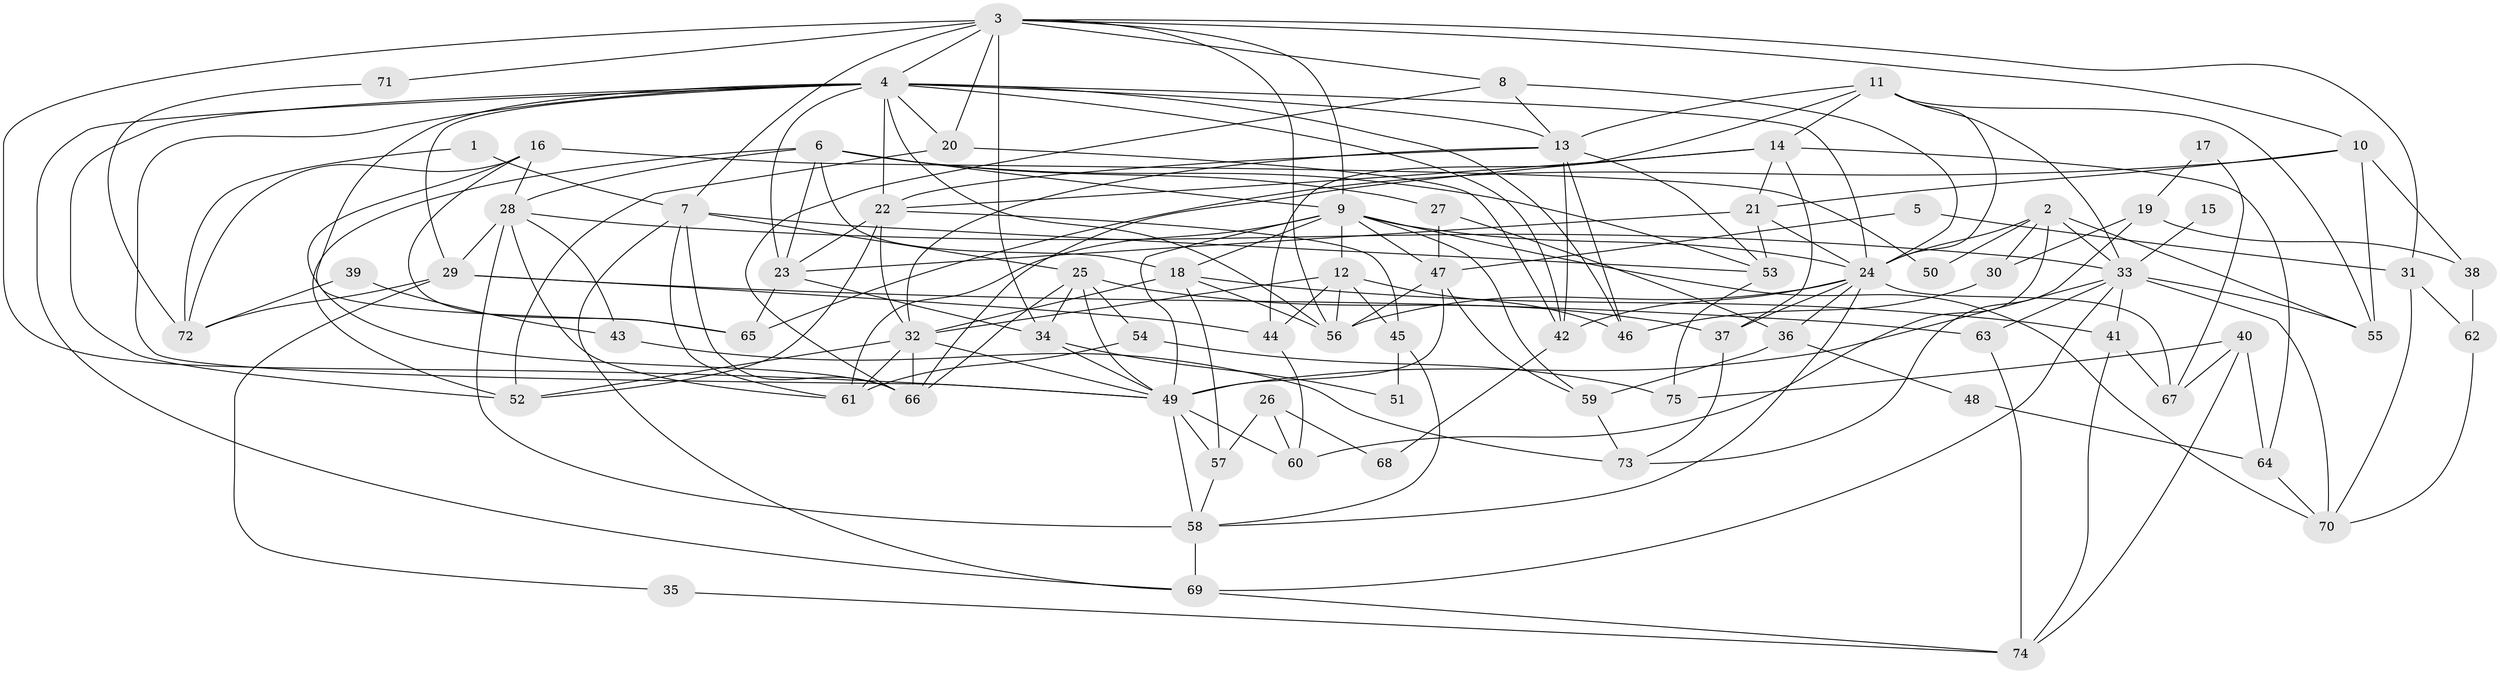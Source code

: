 // original degree distribution, {2: 0.11382113821138211, 6: 0.11382113821138211, 3: 0.23577235772357724, 4: 0.3170731707317073, 7: 0.008130081300813009, 5: 0.21138211382113822}
// Generated by graph-tools (version 1.1) at 2025/51/03/04/25 22:51:00]
// undirected, 75 vertices, 184 edges
graph export_dot {
  node [color=gray90,style=filled];
  1;
  2;
  3;
  4;
  5;
  6;
  7;
  8;
  9;
  10;
  11;
  12;
  13;
  14;
  15;
  16;
  17;
  18;
  19;
  20;
  21;
  22;
  23;
  24;
  25;
  26;
  27;
  28;
  29;
  30;
  31;
  32;
  33;
  34;
  35;
  36;
  37;
  38;
  39;
  40;
  41;
  42;
  43;
  44;
  45;
  46;
  47;
  48;
  49;
  50;
  51;
  52;
  53;
  54;
  55;
  56;
  57;
  58;
  59;
  60;
  61;
  62;
  63;
  64;
  65;
  66;
  67;
  68;
  69;
  70;
  71;
  72;
  73;
  74;
  75;
  1 -- 7 [weight=1.0];
  1 -- 72 [weight=1.0];
  2 -- 24 [weight=1.0];
  2 -- 30 [weight=1.0];
  2 -- 33 [weight=1.0];
  2 -- 50 [weight=1.0];
  2 -- 55 [weight=1.0];
  2 -- 60 [weight=1.0];
  3 -- 4 [weight=1.0];
  3 -- 7 [weight=1.0];
  3 -- 8 [weight=1.0];
  3 -- 9 [weight=1.0];
  3 -- 10 [weight=1.0];
  3 -- 20 [weight=1.0];
  3 -- 31 [weight=1.0];
  3 -- 34 [weight=1.0];
  3 -- 49 [weight=1.0];
  3 -- 56 [weight=1.0];
  3 -- 71 [weight=1.0];
  4 -- 13 [weight=1.0];
  4 -- 20 [weight=1.0];
  4 -- 22 [weight=1.0];
  4 -- 23 [weight=1.0];
  4 -- 24 [weight=1.0];
  4 -- 29 [weight=1.0];
  4 -- 42 [weight=1.0];
  4 -- 46 [weight=1.0];
  4 -- 49 [weight=1.0];
  4 -- 52 [weight=1.0];
  4 -- 56 [weight=1.0];
  4 -- 65 [weight=1.0];
  4 -- 69 [weight=1.0];
  5 -- 31 [weight=1.0];
  5 -- 47 [weight=1.0];
  6 -- 9 [weight=1.0];
  6 -- 18 [weight=1.0];
  6 -- 23 [weight=1.0];
  6 -- 27 [weight=1.0];
  6 -- 28 [weight=1.0];
  6 -- 52 [weight=1.0];
  6 -- 53 [weight=1.0];
  7 -- 25 [weight=1.0];
  7 -- 53 [weight=1.0];
  7 -- 61 [weight=1.0];
  7 -- 66 [weight=1.0];
  7 -- 69 [weight=1.0];
  8 -- 13 [weight=1.0];
  8 -- 24 [weight=1.0];
  8 -- 66 [weight=1.0];
  9 -- 12 [weight=2.0];
  9 -- 18 [weight=1.0];
  9 -- 24 [weight=1.0];
  9 -- 47 [weight=1.0];
  9 -- 49 [weight=1.0];
  9 -- 59 [weight=1.0];
  9 -- 61 [weight=1.0];
  9 -- 70 [weight=1.0];
  10 -- 21 [weight=1.0];
  10 -- 38 [weight=1.0];
  10 -- 55 [weight=1.0];
  10 -- 65 [weight=1.0];
  11 -- 13 [weight=1.0];
  11 -- 14 [weight=1.0];
  11 -- 24 [weight=1.0];
  11 -- 33 [weight=1.0];
  11 -- 44 [weight=1.0];
  11 -- 55 [weight=1.0];
  12 -- 32 [weight=1.0];
  12 -- 44 [weight=1.0];
  12 -- 45 [weight=2.0];
  12 -- 46 [weight=1.0];
  12 -- 56 [weight=1.0];
  13 -- 22 [weight=1.0];
  13 -- 32 [weight=1.0];
  13 -- 42 [weight=1.0];
  13 -- 46 [weight=1.0];
  13 -- 53 [weight=1.0];
  14 -- 21 [weight=1.0];
  14 -- 22 [weight=1.0];
  14 -- 37 [weight=1.0];
  14 -- 64 [weight=1.0];
  14 -- 66 [weight=1.0];
  15 -- 33 [weight=2.0];
  16 -- 28 [weight=1.0];
  16 -- 50 [weight=1.0];
  16 -- 65 [weight=1.0];
  16 -- 66 [weight=1.0];
  16 -- 72 [weight=1.0];
  17 -- 19 [weight=1.0];
  17 -- 67 [weight=1.0];
  18 -- 32 [weight=1.0];
  18 -- 41 [weight=1.0];
  18 -- 56 [weight=1.0];
  18 -- 57 [weight=1.0];
  19 -- 30 [weight=1.0];
  19 -- 38 [weight=1.0];
  19 -- 73 [weight=1.0];
  20 -- 42 [weight=1.0];
  20 -- 52 [weight=1.0];
  21 -- 23 [weight=1.0];
  21 -- 24 [weight=1.0];
  21 -- 53 [weight=1.0];
  22 -- 23 [weight=1.0];
  22 -- 32 [weight=1.0];
  22 -- 45 [weight=1.0];
  22 -- 52 [weight=2.0];
  23 -- 34 [weight=1.0];
  23 -- 65 [weight=1.0];
  24 -- 36 [weight=1.0];
  24 -- 37 [weight=1.0];
  24 -- 42 [weight=1.0];
  24 -- 56 [weight=1.0];
  24 -- 58 [weight=1.0];
  24 -- 67 [weight=1.0];
  25 -- 34 [weight=2.0];
  25 -- 37 [weight=1.0];
  25 -- 49 [weight=1.0];
  25 -- 54 [weight=1.0];
  25 -- 66 [weight=1.0];
  26 -- 57 [weight=1.0];
  26 -- 60 [weight=1.0];
  26 -- 68 [weight=1.0];
  27 -- 36 [weight=1.0];
  27 -- 47 [weight=1.0];
  28 -- 29 [weight=1.0];
  28 -- 33 [weight=1.0];
  28 -- 43 [weight=1.0];
  28 -- 58 [weight=2.0];
  28 -- 61 [weight=1.0];
  29 -- 35 [weight=1.0];
  29 -- 44 [weight=1.0];
  29 -- 63 [weight=1.0];
  29 -- 72 [weight=1.0];
  30 -- 46 [weight=1.0];
  31 -- 62 [weight=1.0];
  31 -- 70 [weight=1.0];
  32 -- 49 [weight=1.0];
  32 -- 52 [weight=2.0];
  32 -- 61 [weight=1.0];
  32 -- 66 [weight=1.0];
  33 -- 41 [weight=1.0];
  33 -- 49 [weight=1.0];
  33 -- 55 [weight=1.0];
  33 -- 63 [weight=1.0];
  33 -- 69 [weight=1.0];
  33 -- 70 [weight=1.0];
  34 -- 49 [weight=1.0];
  34 -- 51 [weight=1.0];
  35 -- 74 [weight=1.0];
  36 -- 48 [weight=1.0];
  36 -- 59 [weight=1.0];
  37 -- 73 [weight=1.0];
  38 -- 62 [weight=1.0];
  39 -- 43 [weight=1.0];
  39 -- 72 [weight=1.0];
  40 -- 64 [weight=1.0];
  40 -- 67 [weight=1.0];
  40 -- 74 [weight=1.0];
  40 -- 75 [weight=1.0];
  41 -- 67 [weight=1.0];
  41 -- 74 [weight=1.0];
  42 -- 68 [weight=1.0];
  43 -- 73 [weight=1.0];
  44 -- 60 [weight=1.0];
  45 -- 51 [weight=1.0];
  45 -- 58 [weight=1.0];
  47 -- 49 [weight=1.0];
  47 -- 56 [weight=1.0];
  47 -- 59 [weight=1.0];
  48 -- 64 [weight=1.0];
  49 -- 57 [weight=1.0];
  49 -- 58 [weight=1.0];
  49 -- 60 [weight=1.0];
  53 -- 75 [weight=1.0];
  54 -- 61 [weight=1.0];
  54 -- 75 [weight=1.0];
  57 -- 58 [weight=1.0];
  58 -- 69 [weight=1.0];
  59 -- 73 [weight=1.0];
  62 -- 70 [weight=1.0];
  63 -- 74 [weight=1.0];
  64 -- 70 [weight=1.0];
  69 -- 74 [weight=1.0];
  71 -- 72 [weight=1.0];
}

